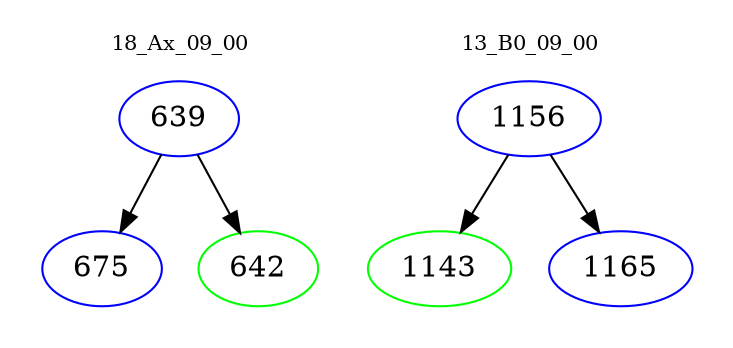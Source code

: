 digraph{
subgraph cluster_0 {
color = white
label = "18_Ax_09_00";
fontsize=10;
T0_639 [label="639", color="blue"]
T0_639 -> T0_675 [color="black"]
T0_675 [label="675", color="blue"]
T0_639 -> T0_642 [color="black"]
T0_642 [label="642", color="green"]
}
subgraph cluster_1 {
color = white
label = "13_B0_09_00";
fontsize=10;
T1_1156 [label="1156", color="blue"]
T1_1156 -> T1_1143 [color="black"]
T1_1143 [label="1143", color="green"]
T1_1156 -> T1_1165 [color="black"]
T1_1165 [label="1165", color="blue"]
}
}
